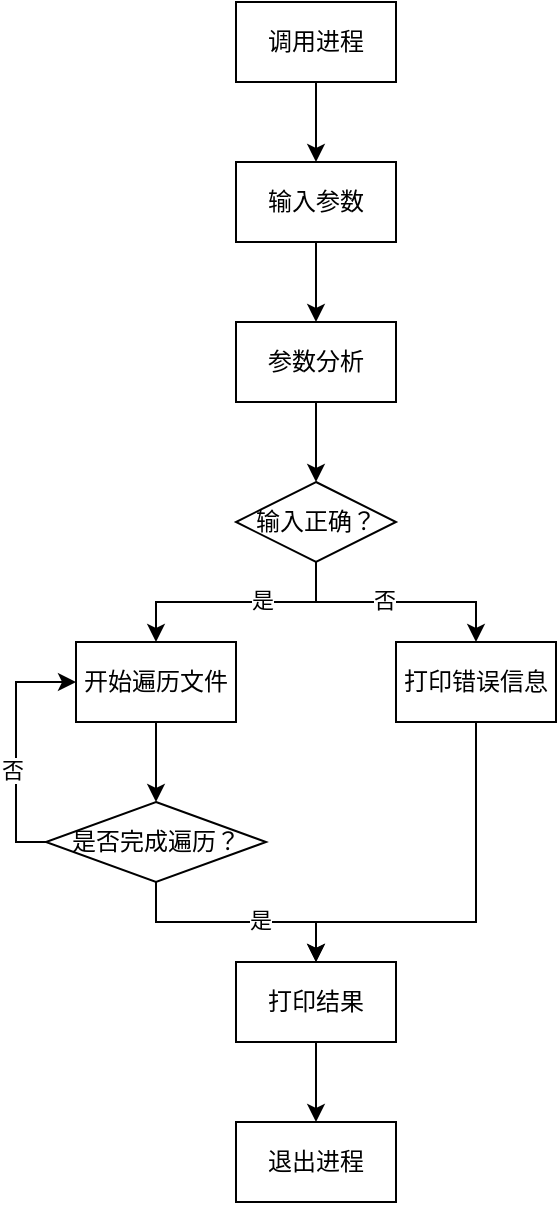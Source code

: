 <mxfile version="14.4.9" type="device"><diagram id="lHMzn1knDCZ6sf0aB9ce" name="Page-1"><mxGraphModel dx="607" dy="390" grid="1" gridSize="10" guides="1" tooltips="1" connect="1" arrows="1" fold="1" page="1" pageScale="1" pageWidth="827" pageHeight="1169" math="0" shadow="0"><root><mxCell id="0"/><mxCell id="1" parent="0"/><mxCell id="WaCIXleUjERuMcPcDUi6-5" value="" style="edgeStyle=orthogonalEdgeStyle;rounded=0;orthogonalLoop=1;jettySize=auto;html=1;" parent="1" source="WaCIXleUjERuMcPcDUi6-1" target="WaCIXleUjERuMcPcDUi6-3" edge="1"><mxGeometry relative="1" as="geometry"/></mxCell><mxCell id="WaCIXleUjERuMcPcDUi6-1" value="调用进程" style="rounded=0;whiteSpace=wrap;html=1;" parent="1" vertex="1"><mxGeometry x="280" y="40" width="80" height="40" as="geometry"/></mxCell><mxCell id="6VixVlfKhJ_V6i4y0TCd-9" value="" style="edgeStyle=orthogonalEdgeStyle;rounded=0;orthogonalLoop=1;jettySize=auto;html=1;" edge="1" parent="1" source="WaCIXleUjERuMcPcDUi6-3" target="6VixVlfKhJ_V6i4y0TCd-1"><mxGeometry relative="1" as="geometry"/></mxCell><mxCell id="WaCIXleUjERuMcPcDUi6-3" value="输入参数" style="rounded=0;whiteSpace=wrap;html=1;" parent="1" vertex="1"><mxGeometry x="280" y="120" width="80" height="40" as="geometry"/></mxCell><mxCell id="6VixVlfKhJ_V6i4y0TCd-10" value="" style="edgeStyle=orthogonalEdgeStyle;rounded=0;orthogonalLoop=1;jettySize=auto;html=1;" edge="1" parent="1" source="6VixVlfKhJ_V6i4y0TCd-1" target="6VixVlfKhJ_V6i4y0TCd-2"><mxGeometry relative="1" as="geometry"/></mxCell><mxCell id="6VixVlfKhJ_V6i4y0TCd-1" value="参数分析" style="rounded=0;whiteSpace=wrap;html=1;" vertex="1" parent="1"><mxGeometry x="280" y="200" width="80" height="40" as="geometry"/></mxCell><mxCell id="6VixVlfKhJ_V6i4y0TCd-5" style="edgeStyle=orthogonalEdgeStyle;rounded=0;orthogonalLoop=1;jettySize=auto;html=1;exitX=0.5;exitY=1;exitDx=0;exitDy=0;entryX=0.5;entryY=0;entryDx=0;entryDy=0;" edge="1" parent="1" source="6VixVlfKhJ_V6i4y0TCd-2" target="6VixVlfKhJ_V6i4y0TCd-3"><mxGeometry relative="1" as="geometry"/></mxCell><mxCell id="6VixVlfKhJ_V6i4y0TCd-6" value="是" style="edgeLabel;html=1;align=center;verticalAlign=middle;resizable=0;points=[];" vertex="1" connectable="0" parent="6VixVlfKhJ_V6i4y0TCd-5"><mxGeometry x="-0.209" y="-1" relative="1" as="geometry"><mxPoint as="offset"/></mxGeometry></mxCell><mxCell id="6VixVlfKhJ_V6i4y0TCd-7" style="edgeStyle=orthogonalEdgeStyle;rounded=0;orthogonalLoop=1;jettySize=auto;html=1;exitX=0.5;exitY=1;exitDx=0;exitDy=0;" edge="1" parent="1" source="6VixVlfKhJ_V6i4y0TCd-2" target="6VixVlfKhJ_V6i4y0TCd-4"><mxGeometry relative="1" as="geometry"/></mxCell><mxCell id="6VixVlfKhJ_V6i4y0TCd-8" value="否" style="edgeLabel;html=1;align=center;verticalAlign=middle;resizable=0;points=[];" vertex="1" connectable="0" parent="6VixVlfKhJ_V6i4y0TCd-7"><mxGeometry x="-0.101" y="1" relative="1" as="geometry"><mxPoint as="offset"/></mxGeometry></mxCell><mxCell id="6VixVlfKhJ_V6i4y0TCd-2" value="输入正确？" style="rhombus;whiteSpace=wrap;html=1;" vertex="1" parent="1"><mxGeometry x="280" y="280" width="80" height="40" as="geometry"/></mxCell><mxCell id="6VixVlfKhJ_V6i4y0TCd-14" value="" style="edgeStyle=orthogonalEdgeStyle;rounded=0;orthogonalLoop=1;jettySize=auto;html=1;" edge="1" parent="1" source="6VixVlfKhJ_V6i4y0TCd-3" target="6VixVlfKhJ_V6i4y0TCd-11"><mxGeometry relative="1" as="geometry"/></mxCell><mxCell id="6VixVlfKhJ_V6i4y0TCd-3" value="开始遍历文件" style="rounded=0;whiteSpace=wrap;html=1;" vertex="1" parent="1"><mxGeometry x="200" y="360" width="80" height="40" as="geometry"/></mxCell><mxCell id="6VixVlfKhJ_V6i4y0TCd-18" style="edgeStyle=orthogonalEdgeStyle;rounded=0;orthogonalLoop=1;jettySize=auto;html=1;exitX=0.5;exitY=1;exitDx=0;exitDy=0;entryX=0.5;entryY=0;entryDx=0;entryDy=0;" edge="1" parent="1" source="6VixVlfKhJ_V6i4y0TCd-4" target="6VixVlfKhJ_V6i4y0TCd-15"><mxGeometry relative="1" as="geometry"><Array as="points"><mxPoint x="400" y="500"/><mxPoint x="320" y="500"/></Array></mxGeometry></mxCell><mxCell id="6VixVlfKhJ_V6i4y0TCd-4" value="打印错误信息" style="rounded=0;whiteSpace=wrap;html=1;" vertex="1" parent="1"><mxGeometry x="360" y="360" width="80" height="40" as="geometry"/></mxCell><mxCell id="6VixVlfKhJ_V6i4y0TCd-12" style="edgeStyle=orthogonalEdgeStyle;rounded=0;orthogonalLoop=1;jettySize=auto;html=1;entryX=0;entryY=0.5;entryDx=0;entryDy=0;" edge="1" parent="1" source="6VixVlfKhJ_V6i4y0TCd-11" target="6VixVlfKhJ_V6i4y0TCd-3"><mxGeometry relative="1" as="geometry"><Array as="points"><mxPoint x="170" y="460"/><mxPoint x="170" y="380"/></Array></mxGeometry></mxCell><mxCell id="6VixVlfKhJ_V6i4y0TCd-13" value="否" style="edgeLabel;html=1;align=center;verticalAlign=middle;resizable=0;points=[];" vertex="1" connectable="0" parent="6VixVlfKhJ_V6i4y0TCd-12"><mxGeometry x="-0.185" y="2" relative="1" as="geometry"><mxPoint as="offset"/></mxGeometry></mxCell><mxCell id="6VixVlfKhJ_V6i4y0TCd-16" style="edgeStyle=orthogonalEdgeStyle;rounded=0;orthogonalLoop=1;jettySize=auto;html=1;exitX=0.5;exitY=1;exitDx=0;exitDy=0;entryX=0.5;entryY=0;entryDx=0;entryDy=0;" edge="1" parent="1" source="6VixVlfKhJ_V6i4y0TCd-11" target="6VixVlfKhJ_V6i4y0TCd-15"><mxGeometry relative="1" as="geometry"/></mxCell><mxCell id="6VixVlfKhJ_V6i4y0TCd-17" value="是" style="edgeLabel;html=1;align=center;verticalAlign=middle;resizable=0;points=[];" vertex="1" connectable="0" parent="6VixVlfKhJ_V6i4y0TCd-16"><mxGeometry x="0.193" y="1" relative="1" as="geometry"><mxPoint as="offset"/></mxGeometry></mxCell><mxCell id="6VixVlfKhJ_V6i4y0TCd-11" value="是否完成遍历？" style="rhombus;whiteSpace=wrap;html=1;" vertex="1" parent="1"><mxGeometry x="185" y="440" width="110" height="40" as="geometry"/></mxCell><mxCell id="6VixVlfKhJ_V6i4y0TCd-20" value="" style="edgeStyle=orthogonalEdgeStyle;rounded=0;orthogonalLoop=1;jettySize=auto;html=1;" edge="1" parent="1" source="6VixVlfKhJ_V6i4y0TCd-15" target="6VixVlfKhJ_V6i4y0TCd-19"><mxGeometry relative="1" as="geometry"/></mxCell><mxCell id="6VixVlfKhJ_V6i4y0TCd-15" value="打印结果" style="rounded=0;whiteSpace=wrap;html=1;" vertex="1" parent="1"><mxGeometry x="280" y="520" width="80" height="40" as="geometry"/></mxCell><mxCell id="6VixVlfKhJ_V6i4y0TCd-19" value="退出进程" style="rounded=0;whiteSpace=wrap;html=1;" vertex="1" parent="1"><mxGeometry x="280" y="600" width="80" height="40" as="geometry"/></mxCell></root></mxGraphModel></diagram></mxfile>